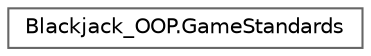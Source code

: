digraph "Graphical Class Hierarchy"
{
 // LATEX_PDF_SIZE
  bgcolor="transparent";
  edge [fontname=Helvetica,fontsize=10,labelfontname=Helvetica,labelfontsize=10];
  node [fontname=Helvetica,fontsize=10,shape=box,height=0.2,width=0.4];
  rankdir="LR";
  Node0 [id="Node000000",label="Blackjack_OOP.GameStandards",height=0.2,width=0.4,color="grey40", fillcolor="white", style="filled",URL="$class_blackjack___o_o_p_1_1_game_standards.html",tooltip=" "];
}
